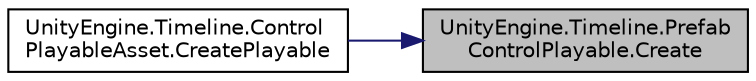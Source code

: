 digraph "UnityEngine.Timeline.PrefabControlPlayable.Create"
{
 // LATEX_PDF_SIZE
  edge [fontname="Helvetica",fontsize="10",labelfontname="Helvetica",labelfontsize="10"];
  node [fontname="Helvetica",fontsize="10",shape=record];
  rankdir="RL";
  Node1 [label="UnityEngine.Timeline.Prefab\lControlPlayable.Create",height=0.2,width=0.4,color="black", fillcolor="grey75", style="filled", fontcolor="black",tooltip="Creates a Playable with a PrefabControlPlayable behaviour attached"];
  Node1 -> Node2 [dir="back",color="midnightblue",fontsize="10",style="solid",fontname="Helvetica"];
  Node2 [label="UnityEngine.Timeline.Control\lPlayableAsset.CreatePlayable",height=0.2,width=0.4,color="black", fillcolor="white", style="filled",URL="$class_unity_engine_1_1_timeline_1_1_control_playable_asset.html#a87c954a9c943e648eb2adfab74400ebb",tooltip="Creates the root of a Playable subgraph to control the contents of the game object."];
}
